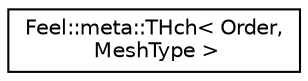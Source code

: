 digraph "Graphical Class Hierarchy"
{
 // LATEX_PDF_SIZE
  edge [fontname="Helvetica",fontsize="10",labelfontname="Helvetica",labelfontsize="10"];
  node [fontname="Helvetica",fontsize="10",shape=record];
  rankdir="LR";
  Node0 [label="Feel::meta::THch\< Order,\l MeshType \>",height=0.2,width=0.4,color="black", fillcolor="white", style="filled",URL="$structFeel_1_1meta_1_1THch.html",tooltip=" "];
}
